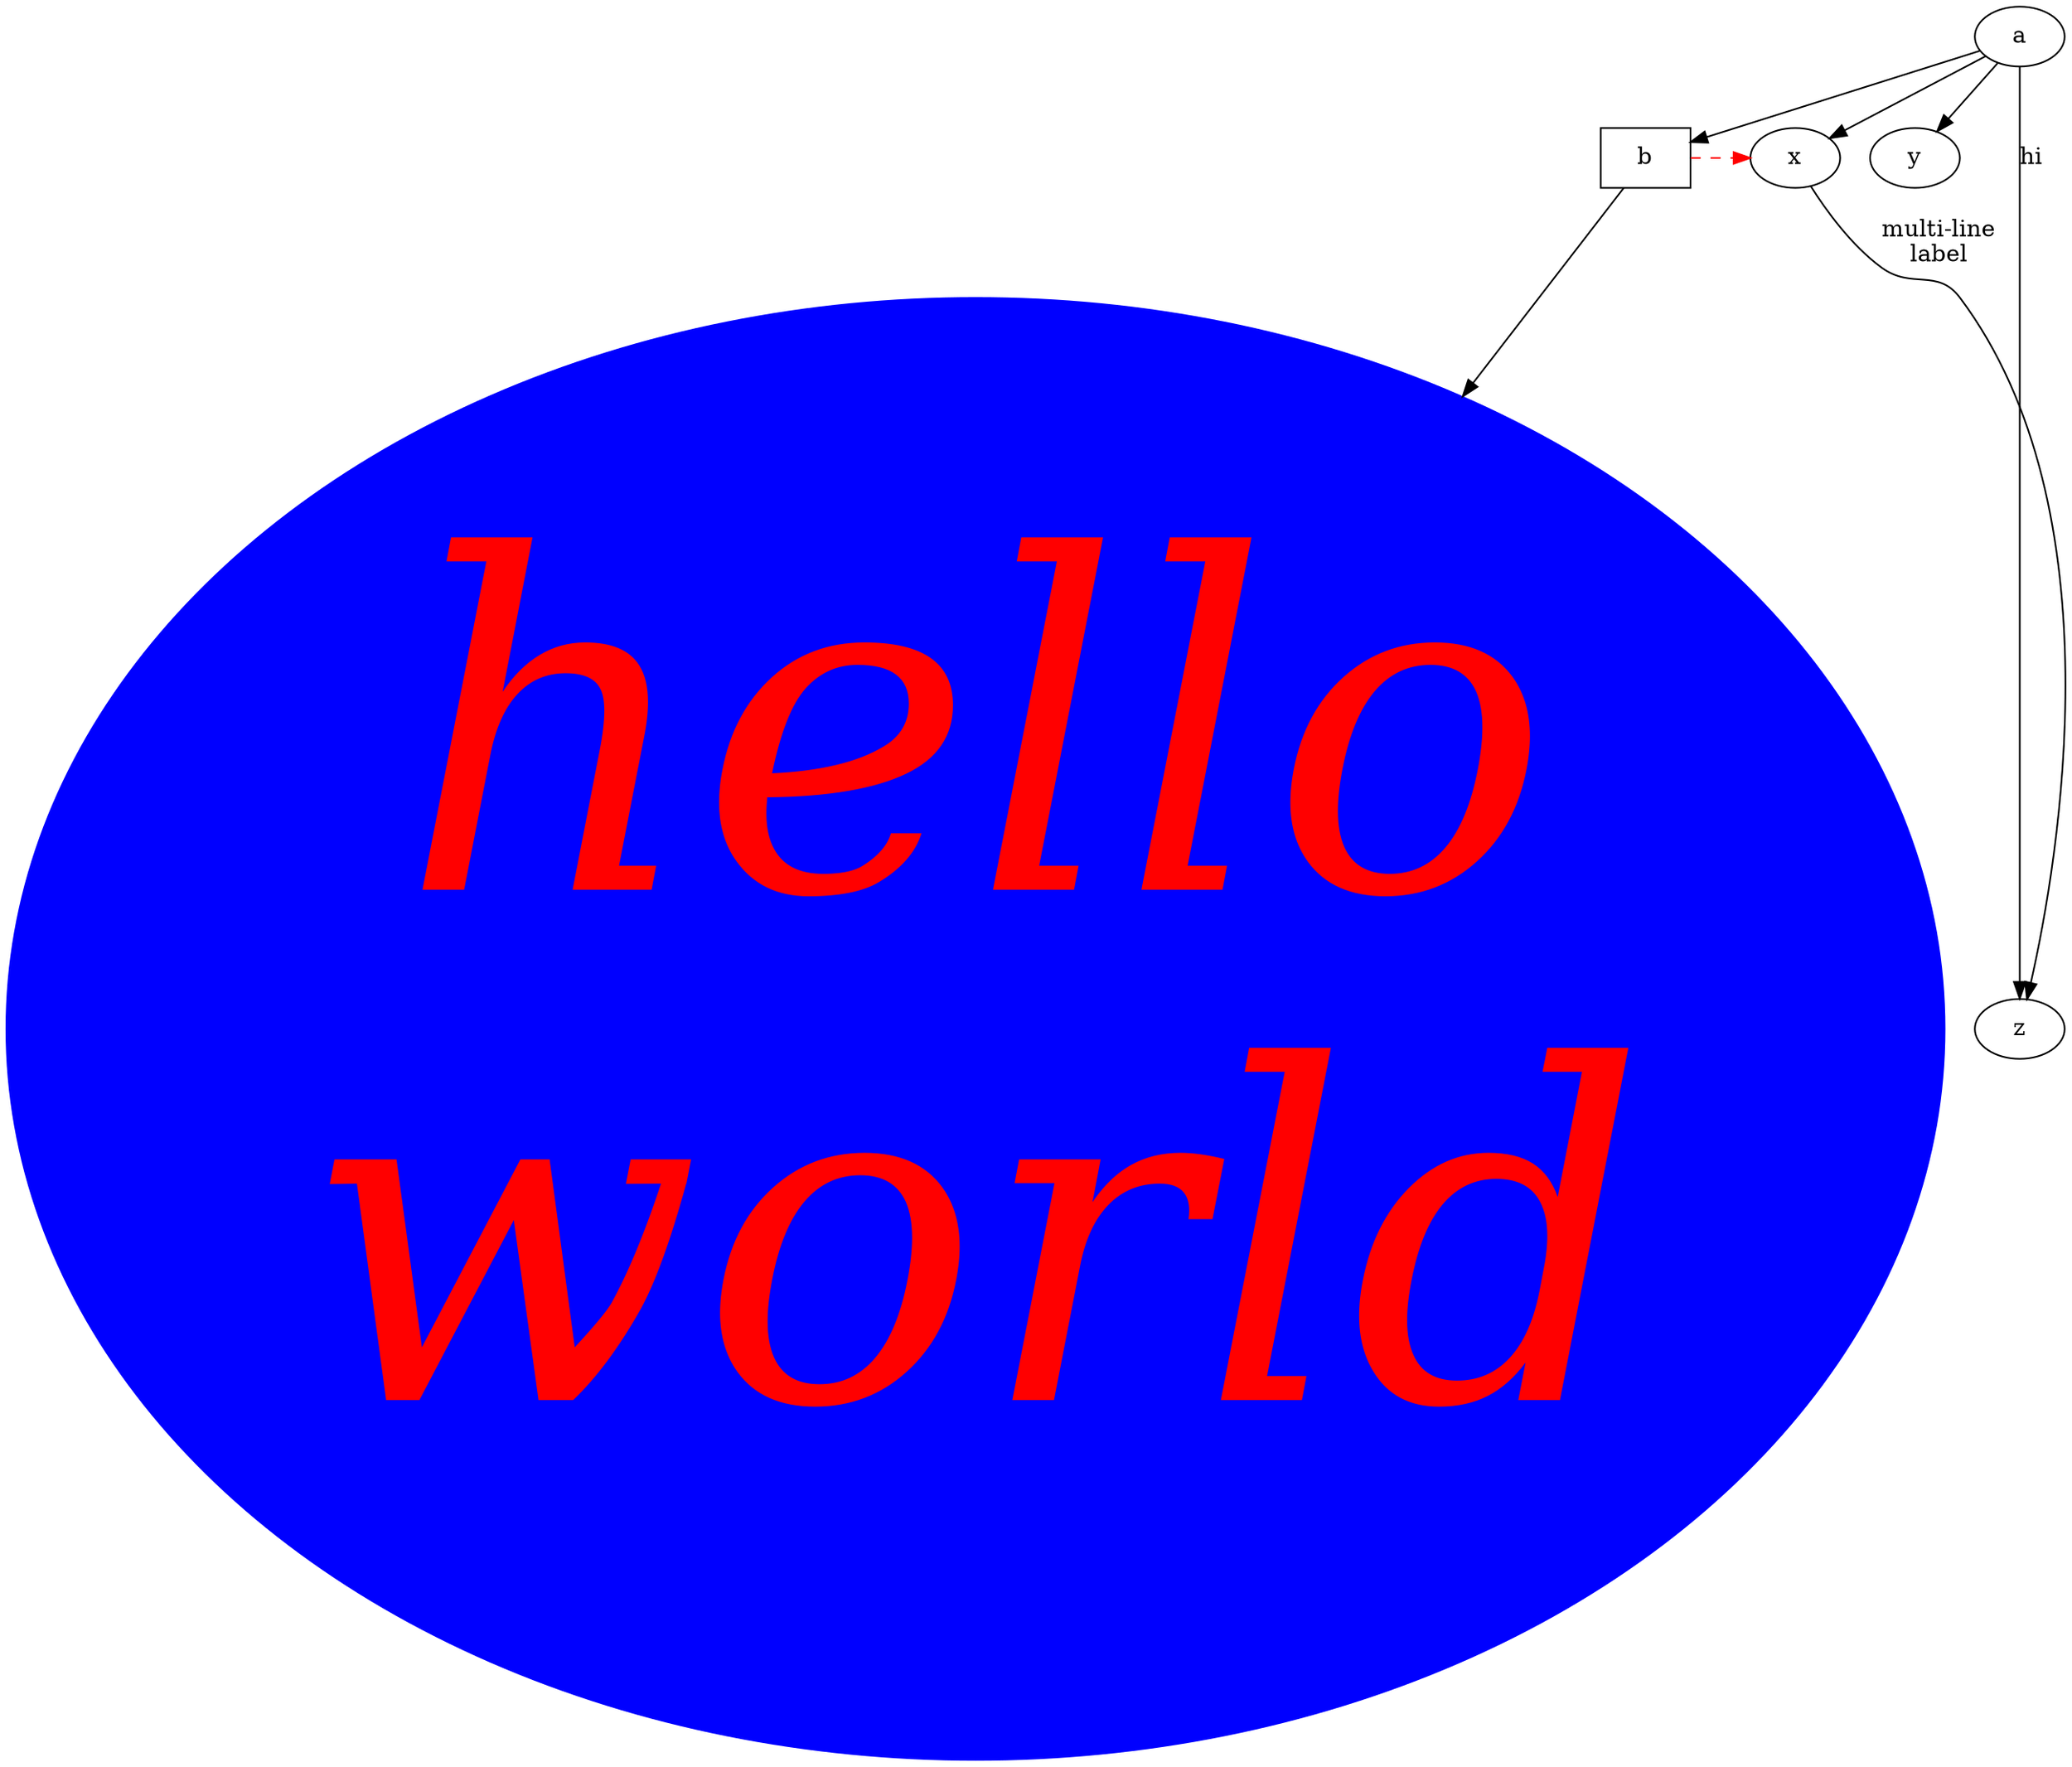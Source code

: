 digraph test4 {
       a -> b -> c;
       a -> {x y};
       b [shape=box];
       c [label="hello\nworld",color=blue,fontsize=279,
            fontname="Palatino-Italic",fontcolor=red,style=filled];
       a -> z [label="hi", weight=100];
       x -> z [label="multi-line\nlabel"];
       edge [style=dashed,color=red];
       b -> x;
       {rank=same; b x}
}

